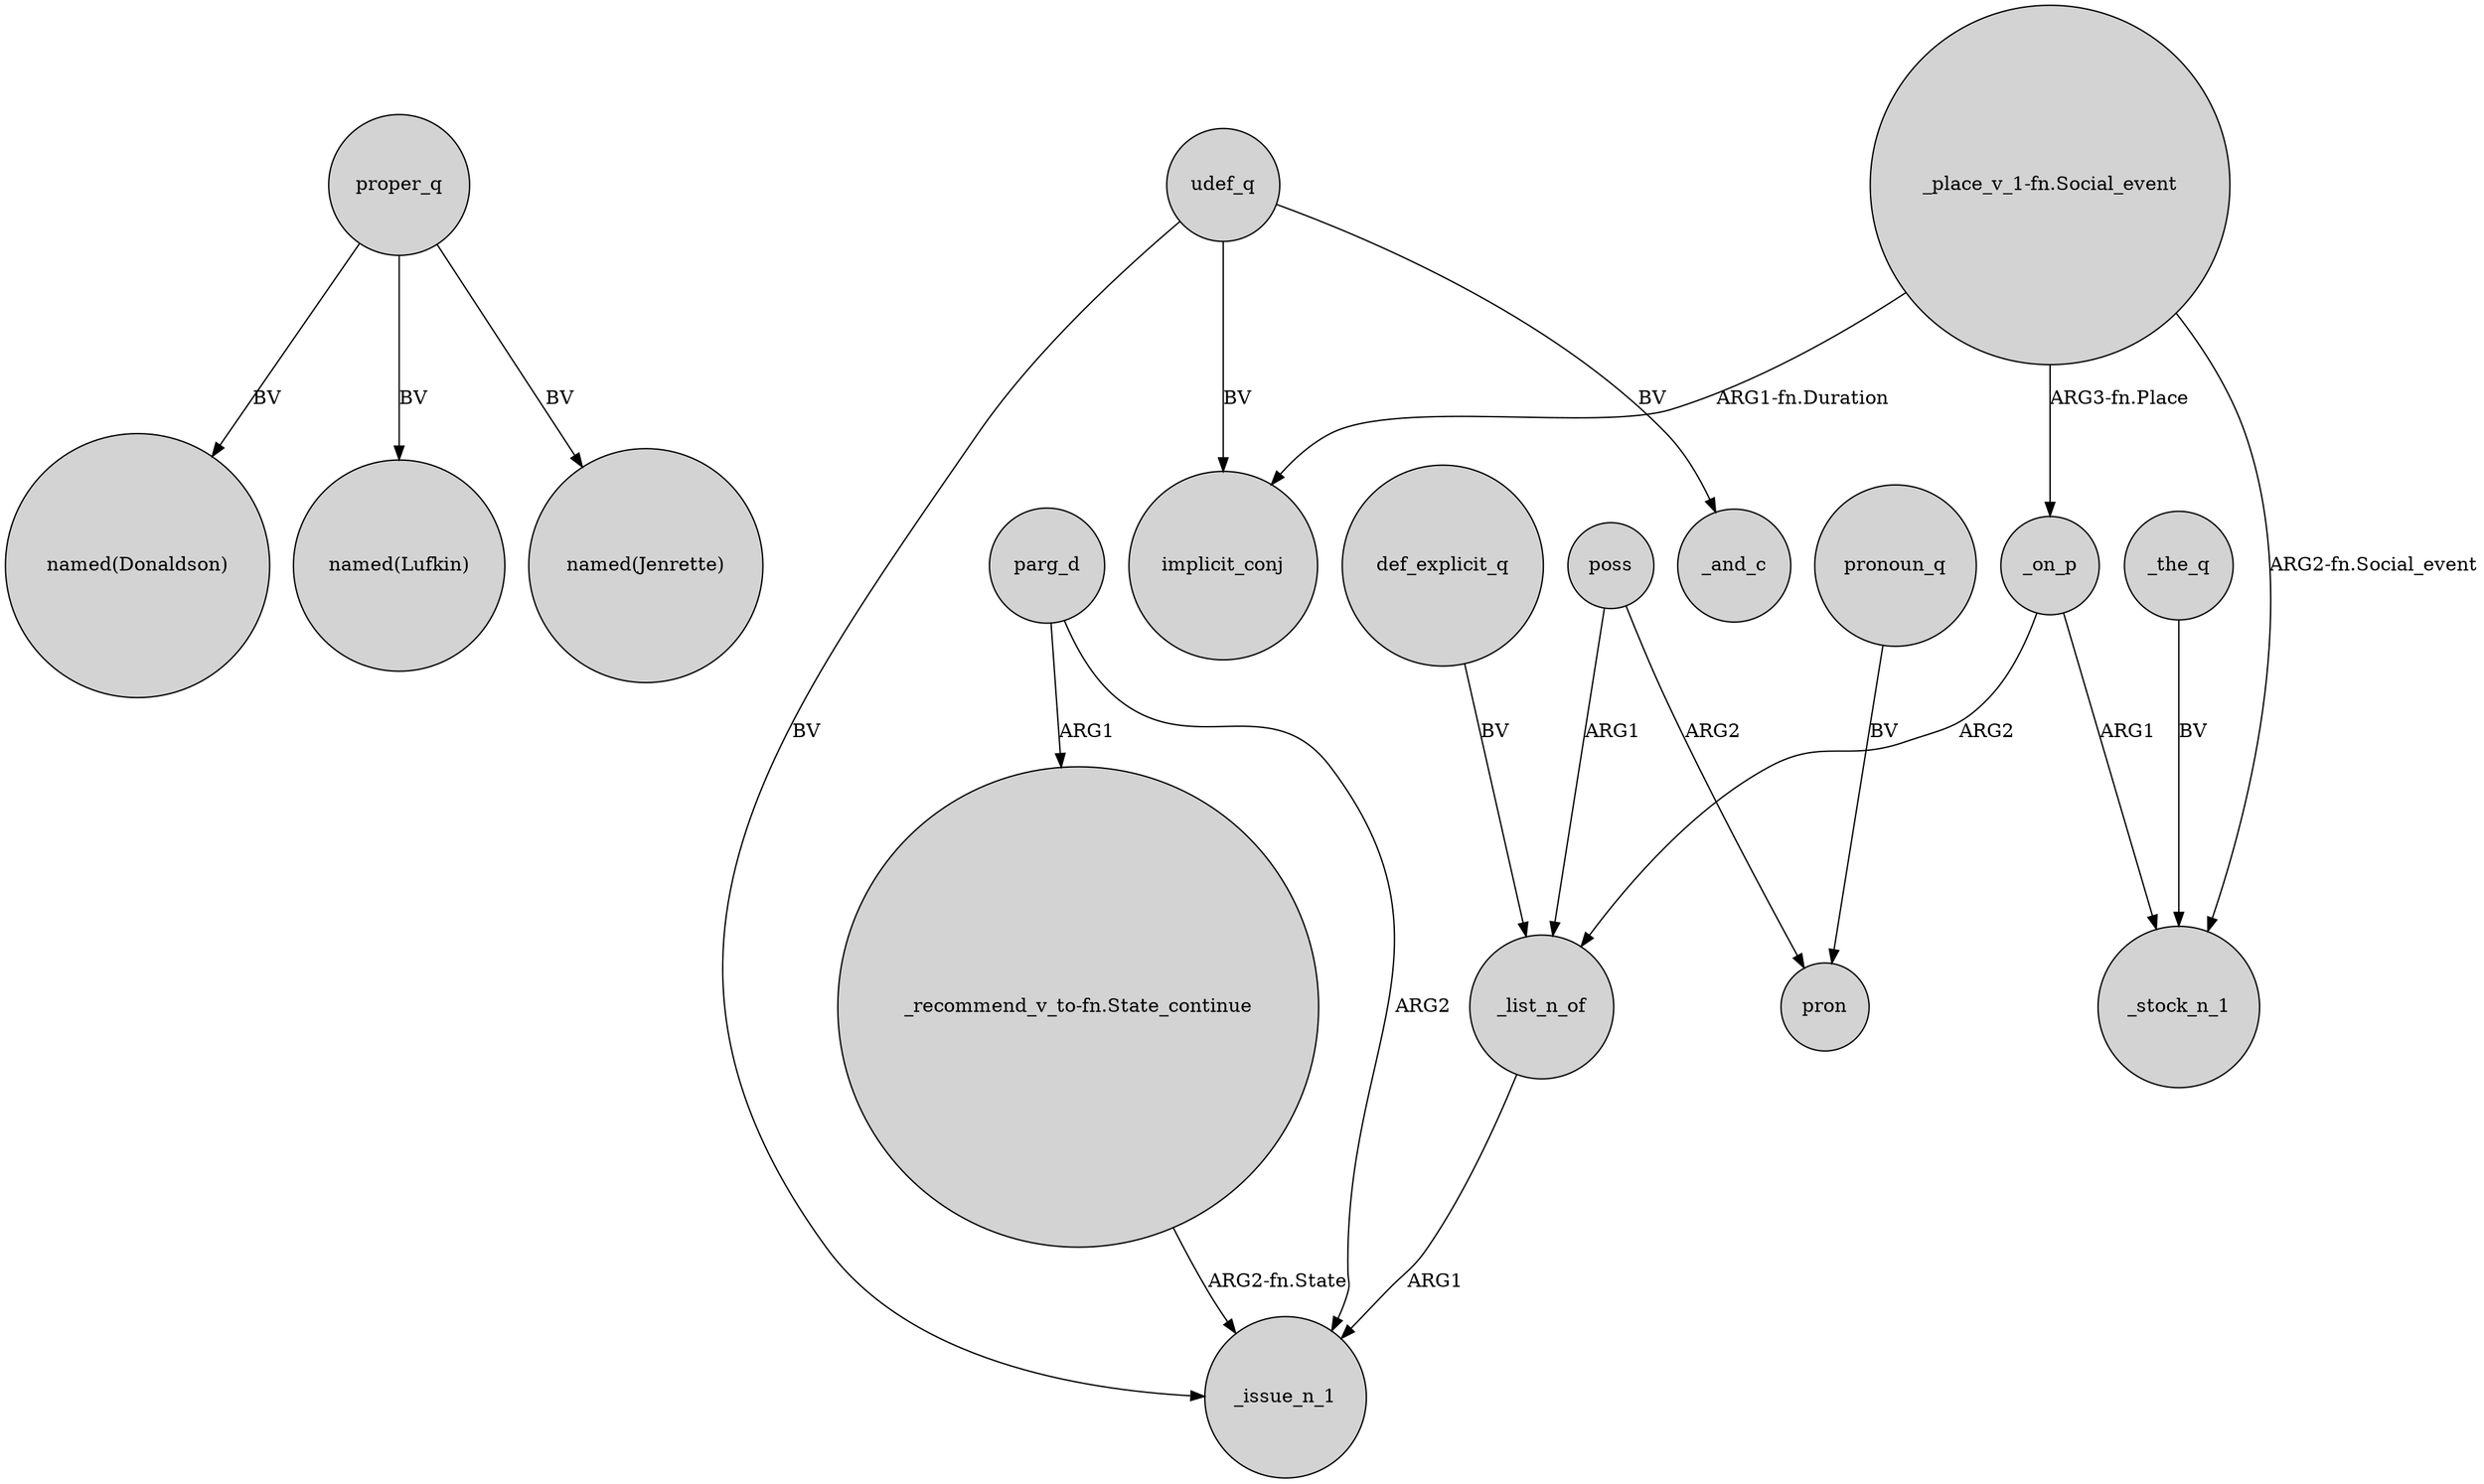 digraph {
	node [shape=circle style=filled]
	proper_q -> "named(Donaldson)" [label=BV]
	"_place_v_1-fn.Social_event" -> _on_p [label="ARG3-fn.Place"]
	udef_q -> _and_c [label=BV]
	proper_q -> "named(Lufkin)" [label=BV]
	proper_q -> "named(Jenrette)" [label=BV]
	parg_d -> "_recommend_v_to-fn.State_continue" [label=ARG1]
	pronoun_q -> pron [label=BV]
	_on_p -> _list_n_of [label=ARG2]
	poss -> pron [label=ARG2]
	_the_q -> _stock_n_1 [label=BV]
	def_explicit_q -> _list_n_of [label=BV]
	poss -> _list_n_of [label=ARG1]
	"_recommend_v_to-fn.State_continue" -> _issue_n_1 [label="ARG2-fn.State"]
	_on_p -> _stock_n_1 [label=ARG1]
	"_place_v_1-fn.Social_event" -> _stock_n_1 [label="ARG2-fn.Social_event"]
	udef_q -> _issue_n_1 [label=BV]
	parg_d -> _issue_n_1 [label=ARG2]
	_list_n_of -> _issue_n_1 [label=ARG1]
	udef_q -> implicit_conj [label=BV]
	"_place_v_1-fn.Social_event" -> implicit_conj [label="ARG1-fn.Duration"]
}
